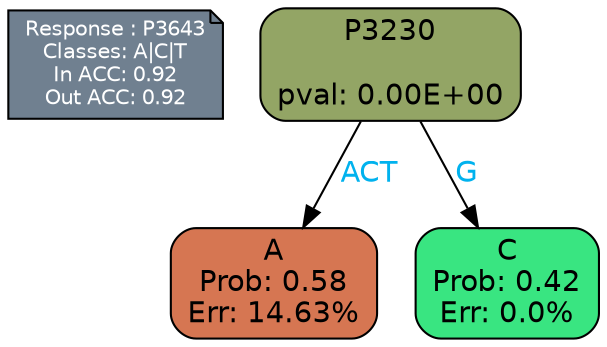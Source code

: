 digraph Tree {
node [shape=box, style="filled, rounded", color="black", fontname=helvetica] ;
graph [ranksep=equally, splines=polylines, bgcolor=transparent, dpi=600] ;
edge [fontname=helvetica] ;
LEGEND [label="Response : P3643
Classes: A|C|T
In ACC: 0.92
Out ACC: 0.92
",shape=note,align=left,style=filled,fillcolor="slategray",fontcolor="white",fontsize=10];1 [label="P3230

pval: 0.00E+00", fillcolor="#93a565"] ;
2 [label="A
Prob: 0.58
Err: 14.63%", fillcolor="#d67652"] ;
3 [label="C
Prob: 0.42
Err: 0.0%", fillcolor="#39e581"] ;
1 -> 2 [label="ACT",fontcolor=deepskyblue2] ;
1 -> 3 [label="G",fontcolor=deepskyblue2] ;
{rank = same; 2;3;}{rank = same; LEGEND;1;}}